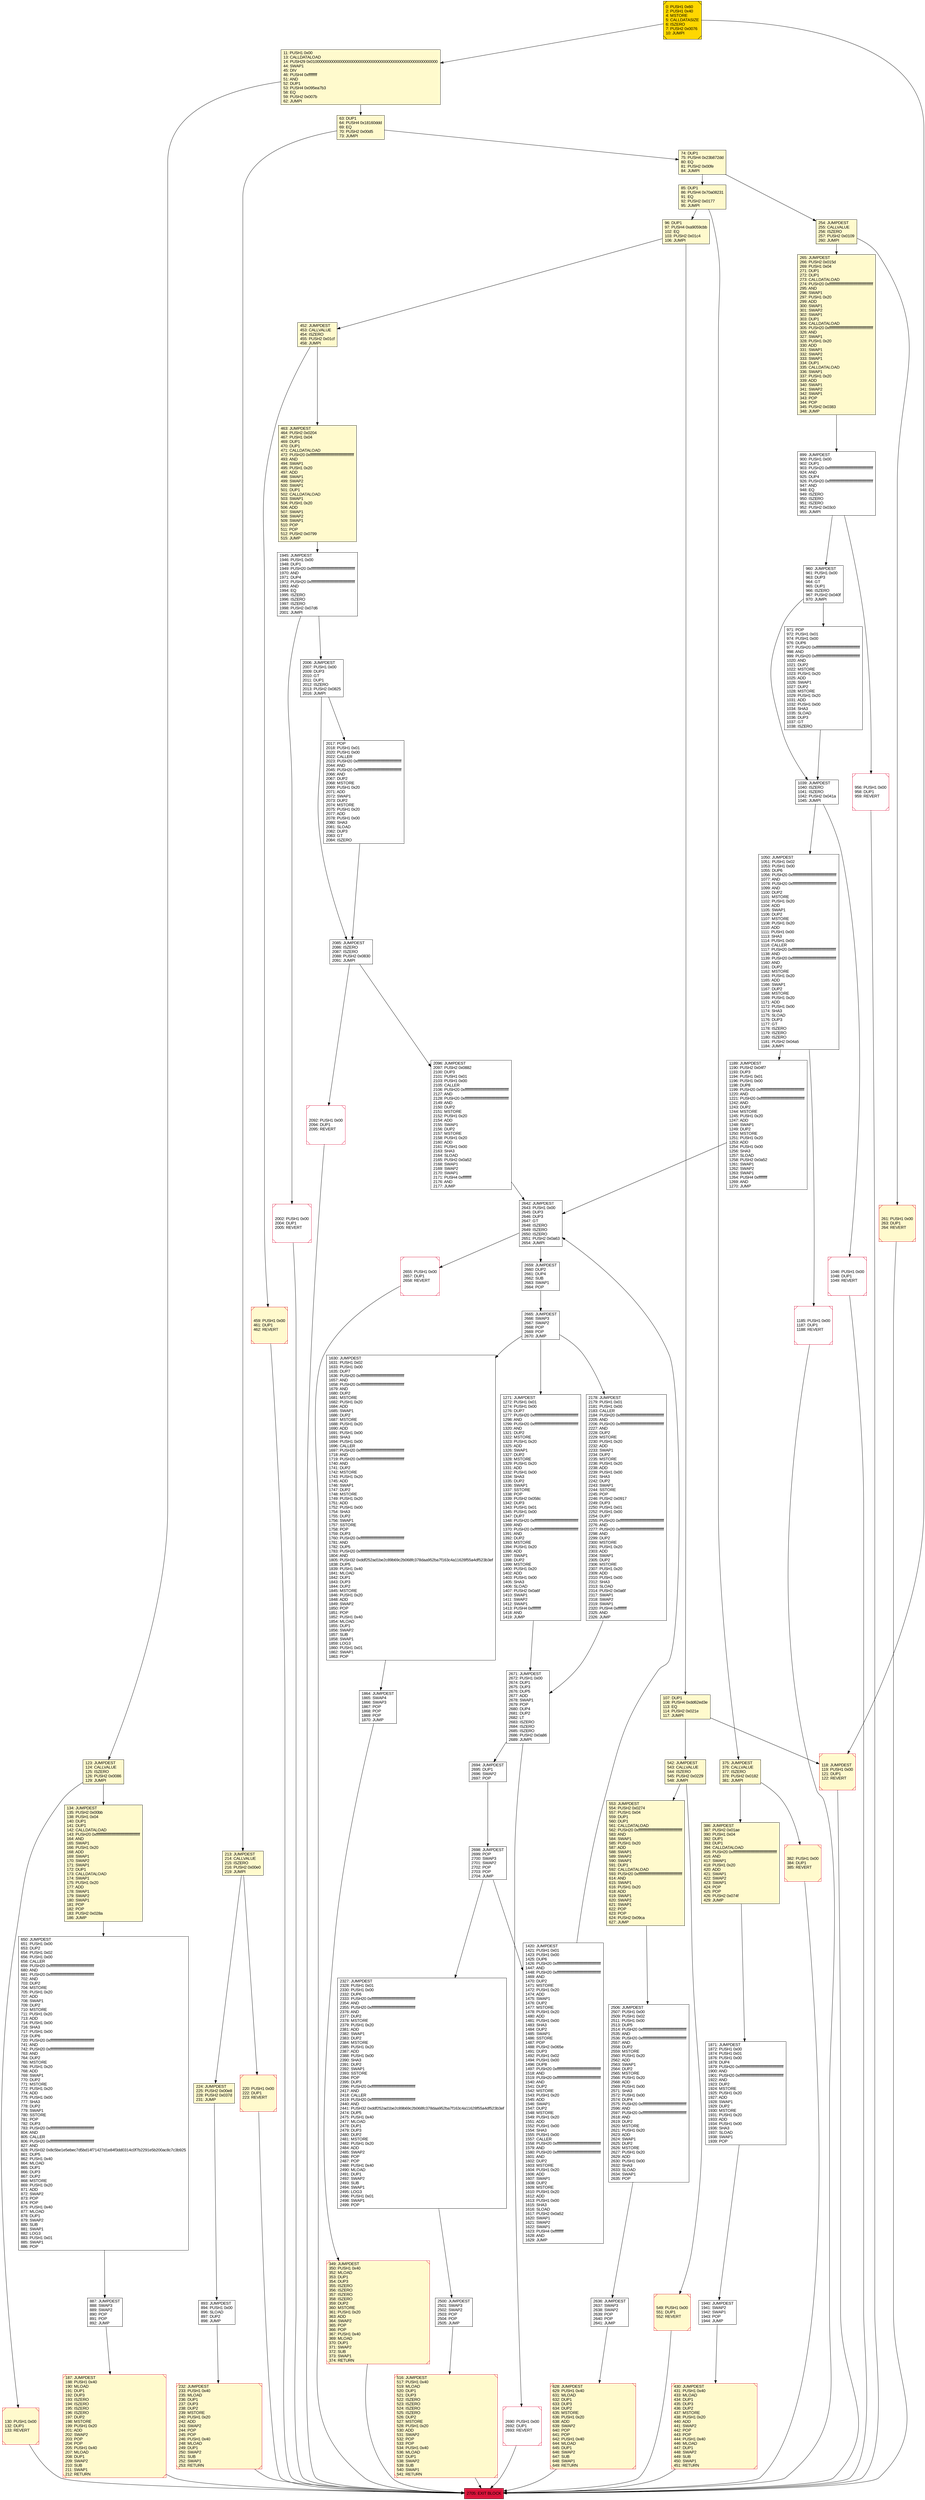 digraph G {
bgcolor=transparent rankdir=UD;
node [shape=box style=filled color=black fillcolor=white fontname=arial fontcolor=black];
1185 [label="1185: PUSH1 0x00\l1187: DUP1\l1188: REVERT\l" shape=Msquare color=crimson ];
549 [label="549: PUSH1 0x00\l551: DUP1\l552: REVERT\l" fillcolor=lemonchiffon shape=Msquare color=crimson ];
1630 [label="1630: JUMPDEST\l1631: PUSH1 0x02\l1633: PUSH1 0x00\l1635: DUP7\l1636: PUSH20 0xffffffffffffffffffffffffffffffffffffffff\l1657: AND\l1658: PUSH20 0xffffffffffffffffffffffffffffffffffffffff\l1679: AND\l1680: DUP2\l1681: MSTORE\l1682: PUSH1 0x20\l1684: ADD\l1685: SWAP1\l1686: DUP2\l1687: MSTORE\l1688: PUSH1 0x20\l1690: ADD\l1691: PUSH1 0x00\l1693: SHA3\l1694: PUSH1 0x00\l1696: CALLER\l1697: PUSH20 0xffffffffffffffffffffffffffffffffffffffff\l1718: AND\l1719: PUSH20 0xffffffffffffffffffffffffffffffffffffffff\l1740: AND\l1741: DUP2\l1742: MSTORE\l1743: PUSH1 0x20\l1745: ADD\l1746: SWAP1\l1747: DUP2\l1748: MSTORE\l1749: PUSH1 0x20\l1751: ADD\l1752: PUSH1 0x00\l1754: SHA3\l1755: DUP2\l1756: SWAP1\l1757: SSTORE\l1758: POP\l1759: DUP3\l1760: PUSH20 0xffffffffffffffffffffffffffffffffffffffff\l1781: AND\l1782: DUP5\l1783: PUSH20 0xffffffffffffffffffffffffffffffffffffffff\l1804: AND\l1805: PUSH32 0xddf252ad1be2c89b69c2b068fc378daa952ba7f163c4a11628f55a4df523b3ef\l1838: DUP5\l1839: PUSH1 0x40\l1841: MLOAD\l1842: DUP1\l1843: DUP3\l1844: DUP2\l1845: MSTORE\l1846: PUSH1 0x20\l1848: ADD\l1849: SWAP2\l1850: POP\l1851: POP\l1852: PUSH1 0x40\l1854: MLOAD\l1855: DUP1\l1856: SWAP2\l1857: SUB\l1858: SWAP1\l1859: LOG3\l1860: PUSH1 0x01\l1862: SWAP1\l1863: POP\l" ];
187 [label="187: JUMPDEST\l188: PUSH1 0x40\l190: MLOAD\l191: DUP1\l192: DUP3\l193: ISZERO\l194: ISZERO\l195: ISZERO\l196: ISZERO\l197: DUP2\l198: MSTORE\l199: PUSH1 0x20\l201: ADD\l202: SWAP2\l203: POP\l204: POP\l205: PUSH1 0x40\l207: MLOAD\l208: DUP1\l209: SWAP2\l210: SUB\l211: SWAP1\l212: RETURN\l" fillcolor=lemonchiffon shape=Msquare color=crimson ];
123 [label="123: JUMPDEST\l124: CALLVALUE\l125: ISZERO\l126: PUSH2 0x0086\l129: JUMPI\l" fillcolor=lemonchiffon ];
2092 [label="2092: PUSH1 0x00\l2094: DUP1\l2095: REVERT\l" shape=Msquare color=crimson ];
2705 [label="2705: EXIT BLOCK\l" fillcolor=crimson ];
1945 [label="1945: JUMPDEST\l1946: PUSH1 0x00\l1948: DUP1\l1949: PUSH20 0xffffffffffffffffffffffffffffffffffffffff\l1970: AND\l1971: DUP4\l1972: PUSH20 0xffffffffffffffffffffffffffffffffffffffff\l1993: AND\l1994: EQ\l1995: ISZERO\l1996: ISZERO\l1997: ISZERO\l1998: PUSH2 0x07d6\l2001: JUMPI\l" ];
2178 [label="2178: JUMPDEST\l2179: PUSH1 0x01\l2181: PUSH1 0x00\l2183: CALLER\l2184: PUSH20 0xffffffffffffffffffffffffffffffffffffffff\l2205: AND\l2206: PUSH20 0xffffffffffffffffffffffffffffffffffffffff\l2227: AND\l2228: DUP2\l2229: MSTORE\l2230: PUSH1 0x20\l2232: ADD\l2233: SWAP1\l2234: DUP2\l2235: MSTORE\l2236: PUSH1 0x20\l2238: ADD\l2239: PUSH1 0x00\l2241: SHA3\l2242: DUP2\l2243: SWAP1\l2244: SSTORE\l2245: POP\l2246: PUSH2 0x0917\l2249: DUP3\l2250: PUSH1 0x01\l2252: PUSH1 0x00\l2254: DUP7\l2255: PUSH20 0xffffffffffffffffffffffffffffffffffffffff\l2276: AND\l2277: PUSH20 0xffffffffffffffffffffffffffffffffffffffff\l2298: AND\l2299: DUP2\l2300: MSTORE\l2301: PUSH1 0x20\l2303: ADD\l2304: SWAP1\l2305: DUP2\l2306: MSTORE\l2307: PUSH1 0x20\l2309: ADD\l2310: PUSH1 0x00\l2312: SHA3\l2313: SLOAD\l2314: PUSH2 0x0a6f\l2317: SWAP1\l2318: SWAP2\l2319: SWAP1\l2320: PUSH4 0xffffffff\l2325: AND\l2326: JUMP\l" ];
1871 [label="1871: JUMPDEST\l1872: PUSH1 0x00\l1874: PUSH1 0x01\l1876: PUSH1 0x00\l1878: DUP4\l1879: PUSH20 0xffffffffffffffffffffffffffffffffffffffff\l1900: AND\l1901: PUSH20 0xffffffffffffffffffffffffffffffffffffffff\l1922: AND\l1923: DUP2\l1924: MSTORE\l1925: PUSH1 0x20\l1927: ADD\l1928: SWAP1\l1929: DUP2\l1930: MSTORE\l1931: PUSH1 0x20\l1933: ADD\l1934: PUSH1 0x00\l1936: SHA3\l1937: SLOAD\l1938: SWAP1\l1939: POP\l" ];
971 [label="971: POP\l972: PUSH1 0x01\l974: PUSH1 0x00\l976: DUP6\l977: PUSH20 0xffffffffffffffffffffffffffffffffffffffff\l998: AND\l999: PUSH20 0xffffffffffffffffffffffffffffffffffffffff\l1020: AND\l1021: DUP2\l1022: MSTORE\l1023: PUSH1 0x20\l1025: ADD\l1026: SWAP1\l1027: DUP2\l1028: MSTORE\l1029: PUSH1 0x20\l1031: ADD\l1032: PUSH1 0x00\l1034: SHA3\l1035: SLOAD\l1036: DUP3\l1037: GT\l1038: ISZERO\l" ];
2327 [label="2327: JUMPDEST\l2328: PUSH1 0x01\l2330: PUSH1 0x00\l2332: DUP6\l2333: PUSH20 0xffffffffffffffffffffffffffffffffffffffff\l2354: AND\l2355: PUSH20 0xffffffffffffffffffffffffffffffffffffffff\l2376: AND\l2377: DUP2\l2378: MSTORE\l2379: PUSH1 0x20\l2381: ADD\l2382: SWAP1\l2383: DUP2\l2384: MSTORE\l2385: PUSH1 0x20\l2387: ADD\l2388: PUSH1 0x00\l2390: SHA3\l2391: DUP2\l2392: SWAP1\l2393: SSTORE\l2394: POP\l2395: DUP3\l2396: PUSH20 0xffffffffffffffffffffffffffffffffffffffff\l2417: AND\l2418: CALLER\l2419: PUSH20 0xffffffffffffffffffffffffffffffffffffffff\l2440: AND\l2441: PUSH32 0xddf252ad1be2c89b69c2b068fc378daa952ba7f163c4a11628f55a4df523b3ef\l2474: DUP5\l2475: PUSH1 0x40\l2477: MLOAD\l2478: DUP1\l2479: DUP3\l2480: DUP2\l2481: MSTORE\l2482: PUSH1 0x20\l2484: ADD\l2485: SWAP2\l2486: POP\l2487: POP\l2488: PUSH1 0x40\l2490: MLOAD\l2491: DUP1\l2492: SWAP2\l2493: SUB\l2494: SWAP1\l2495: LOG3\l2496: PUSH1 0x01\l2498: SWAP1\l2499: POP\l" ];
107 [label="107: DUP1\l108: PUSH4 0xdd62ed3e\l113: EQ\l114: PUSH2 0x021e\l117: JUMPI\l" fillcolor=lemonchiffon ];
430 [label="430: JUMPDEST\l431: PUSH1 0x40\l433: MLOAD\l434: DUP1\l435: DUP3\l436: DUP2\l437: MSTORE\l438: PUSH1 0x20\l440: ADD\l441: SWAP2\l442: POP\l443: POP\l444: PUSH1 0x40\l446: MLOAD\l447: DUP1\l448: SWAP2\l449: SUB\l450: SWAP1\l451: RETURN\l" fillcolor=lemonchiffon shape=Msquare color=crimson ];
956 [label="956: PUSH1 0x00\l958: DUP1\l959: REVERT\l" shape=Msquare color=crimson ];
1039 [label="1039: JUMPDEST\l1040: ISZERO\l1041: ISZERO\l1042: PUSH2 0x041a\l1045: JUMPI\l" ];
2096 [label="2096: JUMPDEST\l2097: PUSH2 0x0882\l2100: DUP3\l2101: PUSH1 0x01\l2103: PUSH1 0x00\l2105: CALLER\l2106: PUSH20 0xffffffffffffffffffffffffffffffffffffffff\l2127: AND\l2128: PUSH20 0xffffffffffffffffffffffffffffffffffffffff\l2149: AND\l2150: DUP2\l2151: MSTORE\l2152: PUSH1 0x20\l2154: ADD\l2155: SWAP1\l2156: DUP2\l2157: MSTORE\l2158: PUSH1 0x20\l2160: ADD\l2161: PUSH1 0x00\l2163: SHA3\l2164: SLOAD\l2165: PUSH2 0x0a52\l2168: SWAP1\l2169: SWAP2\l2170: SWAP1\l2171: PUSH4 0xffffffff\l2176: AND\l2177: JUMP\l" ];
2642 [label="2642: JUMPDEST\l2643: PUSH1 0x00\l2645: DUP3\l2646: DUP3\l2647: GT\l2648: ISZERO\l2649: ISZERO\l2650: ISZERO\l2651: PUSH2 0x0a63\l2654: JUMPI\l" ];
130 [label="130: PUSH1 0x00\l132: DUP1\l133: REVERT\l" fillcolor=lemonchiffon shape=Msquare color=crimson ];
2690 [label="2690: PUSH1 0x00\l2692: DUP1\l2693: REVERT\l" shape=Msquare color=crimson ];
261 [label="261: PUSH1 0x00\l263: DUP1\l264: REVERT\l" fillcolor=lemonchiffon shape=Msquare color=crimson ];
134 [label="134: JUMPDEST\l135: PUSH2 0x00bb\l138: PUSH1 0x04\l140: DUP1\l141: DUP1\l142: CALLDATALOAD\l143: PUSH20 0xffffffffffffffffffffffffffffffffffffffff\l164: AND\l165: SWAP1\l166: PUSH1 0x20\l168: ADD\l169: SWAP1\l170: SWAP2\l171: SWAP1\l172: DUP1\l173: CALLDATALOAD\l174: SWAP1\l175: PUSH1 0x20\l177: ADD\l178: SWAP1\l179: SWAP2\l180: SWAP1\l181: POP\l182: POP\l183: PUSH2 0x028a\l186: JUMP\l" fillcolor=lemonchiffon ];
1189 [label="1189: JUMPDEST\l1190: PUSH2 0x04f7\l1193: DUP3\l1194: PUSH1 0x01\l1196: PUSH1 0x00\l1198: DUP8\l1199: PUSH20 0xffffffffffffffffffffffffffffffffffffffff\l1220: AND\l1221: PUSH20 0xffffffffffffffffffffffffffffffffffffffff\l1242: AND\l1243: DUP2\l1244: MSTORE\l1245: PUSH1 0x20\l1247: ADD\l1248: SWAP1\l1249: DUP2\l1250: MSTORE\l1251: PUSH1 0x20\l1253: ADD\l1254: PUSH1 0x00\l1256: SHA3\l1257: SLOAD\l1258: PUSH2 0x0a52\l1261: SWAP1\l1262: SWAP2\l1263: SWAP1\l1264: PUSH4 0xffffffff\l1269: AND\l1270: JUMP\l" ];
386 [label="386: JUMPDEST\l387: PUSH2 0x01ae\l390: PUSH1 0x04\l392: DUP1\l393: DUP1\l394: CALLDATALOAD\l395: PUSH20 0xffffffffffffffffffffffffffffffffffffffff\l416: AND\l417: SWAP1\l418: PUSH1 0x20\l420: ADD\l421: SWAP1\l422: SWAP2\l423: SWAP1\l424: POP\l425: POP\l426: PUSH2 0x074f\l429: JUMP\l" fillcolor=lemonchiffon ];
650 [label="650: JUMPDEST\l651: PUSH1 0x00\l653: DUP2\l654: PUSH1 0x02\l656: PUSH1 0x00\l658: CALLER\l659: PUSH20 0xffffffffffffffffffffffffffffffffffffffff\l680: AND\l681: PUSH20 0xffffffffffffffffffffffffffffffffffffffff\l702: AND\l703: DUP2\l704: MSTORE\l705: PUSH1 0x20\l707: ADD\l708: SWAP1\l709: DUP2\l710: MSTORE\l711: PUSH1 0x20\l713: ADD\l714: PUSH1 0x00\l716: SHA3\l717: PUSH1 0x00\l719: DUP6\l720: PUSH20 0xffffffffffffffffffffffffffffffffffffffff\l741: AND\l742: PUSH20 0xffffffffffffffffffffffffffffffffffffffff\l763: AND\l764: DUP2\l765: MSTORE\l766: PUSH1 0x20\l768: ADD\l769: SWAP1\l770: DUP2\l771: MSTORE\l772: PUSH1 0x20\l774: ADD\l775: PUSH1 0x00\l777: SHA3\l778: DUP2\l779: SWAP1\l780: SSTORE\l781: POP\l782: DUP3\l783: PUSH20 0xffffffffffffffffffffffffffffffffffffffff\l804: AND\l805: CALLER\l806: PUSH20 0xffffffffffffffffffffffffffffffffffffffff\l827: AND\l828: PUSH32 0x8c5be1e5ebec7d5bd14f71427d1e84f3dd0314c0f7b2291e5b200ac8c7c3b925\l861: DUP5\l862: PUSH1 0x40\l864: MLOAD\l865: DUP1\l866: DUP3\l867: DUP2\l868: MSTORE\l869: PUSH1 0x20\l871: ADD\l872: SWAP2\l873: POP\l874: POP\l875: PUSH1 0x40\l877: MLOAD\l878: DUP1\l879: SWAP2\l880: SUB\l881: SWAP1\l882: LOG3\l883: PUSH1 0x01\l885: SWAP1\l886: POP\l" ];
2698 [label="2698: JUMPDEST\l2699: POP\l2700: SWAP3\l2701: SWAP2\l2702: POP\l2703: POP\l2704: JUMP\l" ];
2694 [label="2694: JUMPDEST\l2695: DUP1\l2696: SWAP2\l2697: POP\l" ];
2671 [label="2671: JUMPDEST\l2672: PUSH1 0x00\l2674: DUP1\l2675: DUP3\l2676: DUP5\l2677: ADD\l2678: SWAP1\l2679: POP\l2680: DUP4\l2681: DUP2\l2682: LT\l2683: ISZERO\l2684: ISZERO\l2685: ISZERO\l2686: PUSH2 0x0a86\l2689: JUMPI\l" ];
63 [label="63: DUP1\l64: PUSH4 0x18160ddd\l69: EQ\l70: PUSH2 0x00d5\l73: JUMPI\l" fillcolor=lemonchiffon ];
375 [label="375: JUMPDEST\l376: CALLVALUE\l377: ISZERO\l378: PUSH2 0x0182\l381: JUMPI\l" fillcolor=lemonchiffon ];
1046 [label="1046: PUSH1 0x00\l1048: DUP1\l1049: REVERT\l" shape=Msquare color=crimson ];
0 [label="0: PUSH1 0x60\l2: PUSH1 0x40\l4: MSTORE\l5: CALLDATASIZE\l6: ISZERO\l7: PUSH2 0x0076\l10: JUMPI\l" fillcolor=lemonchiffon shape=Msquare fillcolor=gold ];
516 [label="516: JUMPDEST\l517: PUSH1 0x40\l519: MLOAD\l520: DUP1\l521: DUP3\l522: ISZERO\l523: ISZERO\l524: ISZERO\l525: ISZERO\l526: DUP2\l527: MSTORE\l528: PUSH1 0x20\l530: ADD\l531: SWAP2\l532: POP\l533: POP\l534: PUSH1 0x40\l536: MLOAD\l537: DUP1\l538: SWAP2\l539: SUB\l540: SWAP1\l541: RETURN\l" fillcolor=lemonchiffon shape=Msquare color=crimson ];
2659 [label="2659: JUMPDEST\l2660: DUP2\l2661: DUP4\l2662: SUB\l2663: SWAP1\l2664: POP\l" ];
85 [label="85: DUP1\l86: PUSH4 0x70a08231\l91: EQ\l92: PUSH2 0x0177\l95: JUMPI\l" fillcolor=lemonchiffon ];
2085 [label="2085: JUMPDEST\l2086: ISZERO\l2087: ISZERO\l2088: PUSH2 0x0830\l2091: JUMPI\l" ];
96 [label="96: DUP1\l97: PUSH4 0xa9059cbb\l102: EQ\l103: PUSH2 0x01c4\l106: JUMPI\l" fillcolor=lemonchiffon ];
2506 [label="2506: JUMPDEST\l2507: PUSH1 0x00\l2509: PUSH1 0x02\l2511: PUSH1 0x00\l2513: DUP5\l2514: PUSH20 0xffffffffffffffffffffffffffffffffffffffff\l2535: AND\l2536: PUSH20 0xffffffffffffffffffffffffffffffffffffffff\l2557: AND\l2558: DUP2\l2559: MSTORE\l2560: PUSH1 0x20\l2562: ADD\l2563: SWAP1\l2564: DUP2\l2565: MSTORE\l2566: PUSH1 0x20\l2568: ADD\l2569: PUSH1 0x00\l2571: SHA3\l2572: PUSH1 0x00\l2574: DUP4\l2575: PUSH20 0xffffffffffffffffffffffffffffffffffffffff\l2596: AND\l2597: PUSH20 0xffffffffffffffffffffffffffffffffffffffff\l2618: AND\l2619: DUP2\l2620: MSTORE\l2621: PUSH1 0x20\l2623: ADD\l2624: SWAP1\l2625: DUP2\l2626: MSTORE\l2627: PUSH1 0x20\l2629: ADD\l2630: PUSH1 0x00\l2632: SHA3\l2633: SLOAD\l2634: SWAP1\l2635: POP\l" ];
74 [label="74: DUP1\l75: PUSH4 0x23b872dd\l80: EQ\l81: PUSH2 0x00fe\l84: JUMPI\l" fillcolor=lemonchiffon ];
628 [label="628: JUMPDEST\l629: PUSH1 0x40\l631: MLOAD\l632: DUP1\l633: DUP3\l634: DUP2\l635: MSTORE\l636: PUSH1 0x20\l638: ADD\l639: SWAP2\l640: POP\l641: POP\l642: PUSH1 0x40\l644: MLOAD\l645: DUP1\l646: SWAP2\l647: SUB\l648: SWAP1\l649: RETURN\l" fillcolor=lemonchiffon shape=Msquare color=crimson ];
899 [label="899: JUMPDEST\l900: PUSH1 0x00\l902: DUP1\l903: PUSH20 0xffffffffffffffffffffffffffffffffffffffff\l924: AND\l925: DUP4\l926: PUSH20 0xffffffffffffffffffffffffffffffffffffffff\l947: AND\l948: EQ\l949: ISZERO\l950: ISZERO\l951: ISZERO\l952: PUSH2 0x03c0\l955: JUMPI\l" ];
893 [label="893: JUMPDEST\l894: PUSH1 0x00\l896: SLOAD\l897: DUP2\l898: JUMP\l" ];
11 [label="11: PUSH1 0x00\l13: CALLDATALOAD\l14: PUSH29 0x0100000000000000000000000000000000000000000000000000000000\l44: SWAP1\l45: DIV\l46: PUSH4 0xffffffff\l51: AND\l52: DUP1\l53: PUSH4 0x095ea7b3\l58: EQ\l59: PUSH2 0x007b\l62: JUMPI\l" fillcolor=lemonchiffon ];
887 [label="887: JUMPDEST\l888: SWAP3\l889: SWAP2\l890: POP\l891: POP\l892: JUMP\l" ];
542 [label="542: JUMPDEST\l543: CALLVALUE\l544: ISZERO\l545: PUSH2 0x0229\l548: JUMPI\l" fillcolor=lemonchiffon ];
265 [label="265: JUMPDEST\l266: PUSH2 0x015d\l269: PUSH1 0x04\l271: DUP1\l272: DUP1\l273: CALLDATALOAD\l274: PUSH20 0xffffffffffffffffffffffffffffffffffffffff\l295: AND\l296: SWAP1\l297: PUSH1 0x20\l299: ADD\l300: SWAP1\l301: SWAP2\l302: SWAP1\l303: DUP1\l304: CALLDATALOAD\l305: PUSH20 0xffffffffffffffffffffffffffffffffffffffff\l326: AND\l327: SWAP1\l328: PUSH1 0x20\l330: ADD\l331: SWAP1\l332: SWAP2\l333: SWAP1\l334: DUP1\l335: CALLDATALOAD\l336: SWAP1\l337: PUSH1 0x20\l339: ADD\l340: SWAP1\l341: SWAP2\l342: SWAP1\l343: POP\l344: POP\l345: PUSH2 0x0383\l348: JUMP\l" fillcolor=lemonchiffon ];
553 [label="553: JUMPDEST\l554: PUSH2 0x0274\l557: PUSH1 0x04\l559: DUP1\l560: DUP1\l561: CALLDATALOAD\l562: PUSH20 0xffffffffffffffffffffffffffffffffffffffff\l583: AND\l584: SWAP1\l585: PUSH1 0x20\l587: ADD\l588: SWAP1\l589: SWAP2\l590: SWAP1\l591: DUP1\l592: CALLDATALOAD\l593: PUSH20 0xffffffffffffffffffffffffffffffffffffffff\l614: AND\l615: SWAP1\l616: PUSH1 0x20\l618: ADD\l619: SWAP1\l620: SWAP2\l621: SWAP1\l622: POP\l623: POP\l624: PUSH2 0x09ca\l627: JUMP\l" fillcolor=lemonchiffon ];
2665 [label="2665: JUMPDEST\l2666: SWAP3\l2667: SWAP2\l2668: POP\l2669: POP\l2670: JUMP\l" ];
224 [label="224: JUMPDEST\l225: PUSH2 0x00e8\l228: PUSH2 0x037d\l231: JUMP\l" fillcolor=lemonchiffon ];
1864 [label="1864: JUMPDEST\l1865: SWAP4\l1866: SWAP3\l1867: POP\l1868: POP\l1869: POP\l1870: JUMP\l" ];
232 [label="232: JUMPDEST\l233: PUSH1 0x40\l235: MLOAD\l236: DUP1\l237: DUP3\l238: DUP2\l239: MSTORE\l240: PUSH1 0x20\l242: ADD\l243: SWAP2\l244: POP\l245: POP\l246: PUSH1 0x40\l248: MLOAD\l249: DUP1\l250: SWAP2\l251: SUB\l252: SWAP1\l253: RETURN\l" fillcolor=lemonchiffon shape=Msquare color=crimson ];
2006 [label="2006: JUMPDEST\l2007: PUSH1 0x00\l2009: DUP3\l2010: GT\l2011: DUP1\l2012: ISZERO\l2013: PUSH2 0x0825\l2016: JUMPI\l" ];
382 [label="382: PUSH1 0x00\l384: DUP1\l385: REVERT\l" fillcolor=lemonchiffon shape=Msquare color=crimson ];
254 [label="254: JUMPDEST\l255: CALLVALUE\l256: ISZERO\l257: PUSH2 0x0109\l260: JUMPI\l" fillcolor=lemonchiffon ];
349 [label="349: JUMPDEST\l350: PUSH1 0x40\l352: MLOAD\l353: DUP1\l354: DUP3\l355: ISZERO\l356: ISZERO\l357: ISZERO\l358: ISZERO\l359: DUP2\l360: MSTORE\l361: PUSH1 0x20\l363: ADD\l364: SWAP2\l365: POP\l366: POP\l367: PUSH1 0x40\l369: MLOAD\l370: DUP1\l371: SWAP2\l372: SUB\l373: SWAP1\l374: RETURN\l" fillcolor=lemonchiffon shape=Msquare color=crimson ];
960 [label="960: JUMPDEST\l961: PUSH1 0x00\l963: DUP3\l964: GT\l965: DUP1\l966: ISZERO\l967: PUSH2 0x040f\l970: JUMPI\l" ];
1050 [label="1050: JUMPDEST\l1051: PUSH1 0x02\l1053: PUSH1 0x00\l1055: DUP6\l1056: PUSH20 0xffffffffffffffffffffffffffffffffffffffff\l1077: AND\l1078: PUSH20 0xffffffffffffffffffffffffffffffffffffffff\l1099: AND\l1100: DUP2\l1101: MSTORE\l1102: PUSH1 0x20\l1104: ADD\l1105: SWAP1\l1106: DUP2\l1107: MSTORE\l1108: PUSH1 0x20\l1110: ADD\l1111: PUSH1 0x00\l1113: SHA3\l1114: PUSH1 0x00\l1116: CALLER\l1117: PUSH20 0xffffffffffffffffffffffffffffffffffffffff\l1138: AND\l1139: PUSH20 0xffffffffffffffffffffffffffffffffffffffff\l1160: AND\l1161: DUP2\l1162: MSTORE\l1163: PUSH1 0x20\l1165: ADD\l1166: SWAP1\l1167: DUP2\l1168: MSTORE\l1169: PUSH1 0x20\l1171: ADD\l1172: PUSH1 0x00\l1174: SHA3\l1175: SLOAD\l1176: DUP3\l1177: GT\l1178: ISZERO\l1179: ISZERO\l1180: ISZERO\l1181: PUSH2 0x04a5\l1184: JUMPI\l" ];
452 [label="452: JUMPDEST\l453: CALLVALUE\l454: ISZERO\l455: PUSH2 0x01cf\l458: JUMPI\l" fillcolor=lemonchiffon ];
459 [label="459: PUSH1 0x00\l461: DUP1\l462: REVERT\l" fillcolor=lemonchiffon shape=Msquare color=crimson ];
2017 [label="2017: POP\l2018: PUSH1 0x01\l2020: PUSH1 0x00\l2022: CALLER\l2023: PUSH20 0xffffffffffffffffffffffffffffffffffffffff\l2044: AND\l2045: PUSH20 0xffffffffffffffffffffffffffffffffffffffff\l2066: AND\l2067: DUP2\l2068: MSTORE\l2069: PUSH1 0x20\l2071: ADD\l2072: SWAP1\l2073: DUP2\l2074: MSTORE\l2075: PUSH1 0x20\l2077: ADD\l2078: PUSH1 0x00\l2080: SHA3\l2081: SLOAD\l2082: DUP3\l2083: GT\l2084: ISZERO\l" ];
1940 [label="1940: JUMPDEST\l1941: SWAP2\l1942: SWAP1\l1943: POP\l1944: JUMP\l" ];
1420 [label="1420: JUMPDEST\l1421: PUSH1 0x01\l1423: PUSH1 0x00\l1425: DUP6\l1426: PUSH20 0xffffffffffffffffffffffffffffffffffffffff\l1447: AND\l1448: PUSH20 0xffffffffffffffffffffffffffffffffffffffff\l1469: AND\l1470: DUP2\l1471: MSTORE\l1472: PUSH1 0x20\l1474: ADD\l1475: SWAP1\l1476: DUP2\l1477: MSTORE\l1478: PUSH1 0x20\l1480: ADD\l1481: PUSH1 0x00\l1483: SHA3\l1484: DUP2\l1485: SWAP1\l1486: SSTORE\l1487: POP\l1488: PUSH2 0x065e\l1491: DUP3\l1492: PUSH1 0x02\l1494: PUSH1 0x00\l1496: DUP8\l1497: PUSH20 0xffffffffffffffffffffffffffffffffffffffff\l1518: AND\l1519: PUSH20 0xffffffffffffffffffffffffffffffffffffffff\l1540: AND\l1541: DUP2\l1542: MSTORE\l1543: PUSH1 0x20\l1545: ADD\l1546: SWAP1\l1547: DUP2\l1548: MSTORE\l1549: PUSH1 0x20\l1551: ADD\l1552: PUSH1 0x00\l1554: SHA3\l1555: PUSH1 0x00\l1557: CALLER\l1558: PUSH20 0xffffffffffffffffffffffffffffffffffffffff\l1579: AND\l1580: PUSH20 0xffffffffffffffffffffffffffffffffffffffff\l1601: AND\l1602: DUP2\l1603: MSTORE\l1604: PUSH1 0x20\l1606: ADD\l1607: SWAP1\l1608: DUP2\l1609: MSTORE\l1610: PUSH1 0x20\l1612: ADD\l1613: PUSH1 0x00\l1615: SHA3\l1616: SLOAD\l1617: PUSH2 0x0a52\l1620: SWAP1\l1621: SWAP2\l1622: SWAP1\l1623: PUSH4 0xffffffff\l1628: AND\l1629: JUMP\l" ];
118 [label="118: JUMPDEST\l119: PUSH1 0x00\l121: DUP1\l122: REVERT\l" fillcolor=lemonchiffon shape=Msquare color=crimson ];
2002 [label="2002: PUSH1 0x00\l2004: DUP1\l2005: REVERT\l" shape=Msquare color=crimson ];
1271 [label="1271: JUMPDEST\l1272: PUSH1 0x01\l1274: PUSH1 0x00\l1276: DUP7\l1277: PUSH20 0xffffffffffffffffffffffffffffffffffffffff\l1298: AND\l1299: PUSH20 0xffffffffffffffffffffffffffffffffffffffff\l1320: AND\l1321: DUP2\l1322: MSTORE\l1323: PUSH1 0x20\l1325: ADD\l1326: SWAP1\l1327: DUP2\l1328: MSTORE\l1329: PUSH1 0x20\l1331: ADD\l1332: PUSH1 0x00\l1334: SHA3\l1335: DUP2\l1336: SWAP1\l1337: SSTORE\l1338: POP\l1339: PUSH2 0x058c\l1342: DUP3\l1343: PUSH1 0x01\l1345: PUSH1 0x00\l1347: DUP7\l1348: PUSH20 0xffffffffffffffffffffffffffffffffffffffff\l1369: AND\l1370: PUSH20 0xffffffffffffffffffffffffffffffffffffffff\l1391: AND\l1392: DUP2\l1393: MSTORE\l1394: PUSH1 0x20\l1396: ADD\l1397: SWAP1\l1398: DUP2\l1399: MSTORE\l1400: PUSH1 0x20\l1402: ADD\l1403: PUSH1 0x00\l1405: SHA3\l1406: SLOAD\l1407: PUSH2 0x0a6f\l1410: SWAP1\l1411: SWAP2\l1412: SWAP1\l1413: PUSH4 0xffffffff\l1418: AND\l1419: JUMP\l" ];
2636 [label="2636: JUMPDEST\l2637: SWAP3\l2638: SWAP2\l2639: POP\l2640: POP\l2641: JUMP\l" ];
463 [label="463: JUMPDEST\l464: PUSH2 0x0204\l467: PUSH1 0x04\l469: DUP1\l470: DUP1\l471: CALLDATALOAD\l472: PUSH20 0xffffffffffffffffffffffffffffffffffffffff\l493: AND\l494: SWAP1\l495: PUSH1 0x20\l497: ADD\l498: SWAP1\l499: SWAP2\l500: SWAP1\l501: DUP1\l502: CALLDATALOAD\l503: SWAP1\l504: PUSH1 0x20\l506: ADD\l507: SWAP1\l508: SWAP2\l509: SWAP1\l510: POP\l511: POP\l512: PUSH2 0x0799\l515: JUMP\l" fillcolor=lemonchiffon ];
2500 [label="2500: JUMPDEST\l2501: SWAP3\l2502: SWAP2\l2503: POP\l2504: POP\l2505: JUMP\l" ];
220 [label="220: PUSH1 0x00\l222: DUP1\l223: REVERT\l" fillcolor=lemonchiffon shape=Msquare color=crimson ];
213 [label="213: JUMPDEST\l214: CALLVALUE\l215: ISZERO\l216: PUSH2 0x00e0\l219: JUMPI\l" fillcolor=lemonchiffon ];
2655 [label="2655: PUSH1 0x00\l2657: DUP1\l2658: REVERT\l" shape=Msquare color=crimson ];
542 -> 553;
971 -> 1039;
452 -> 459;
213 -> 220;
2096 -> 2642;
2671 -> 2694;
85 -> 375;
430 -> 2705;
956 -> 2705;
134 -> 650;
375 -> 386;
452 -> 463;
1185 -> 2705;
553 -> 2506;
549 -> 2705;
187 -> 2705;
893 -> 232;
2671 -> 2690;
224 -> 893;
265 -> 899;
2092 -> 2705;
2694 -> 2698;
2085 -> 2096;
2178 -> 2671;
2642 -> 2659;
2665 -> 1271;
74 -> 254;
1046 -> 2705;
123 -> 130;
516 -> 2705;
213 -> 224;
899 -> 960;
1039 -> 1046;
96 -> 452;
123 -> 134;
2698 -> 2327;
254 -> 265;
2506 -> 2636;
130 -> 2705;
2085 -> 2092;
2690 -> 2705;
2006 -> 2017;
2636 -> 628;
261 -> 2705;
1189 -> 2642;
1864 -> 349;
386 -> 1871;
1271 -> 2671;
1050 -> 1189;
11 -> 123;
254 -> 261;
2500 -> 516;
2665 -> 2178;
887 -> 187;
232 -> 2705;
0 -> 118;
63 -> 213;
107 -> 542;
382 -> 2705;
1945 -> 2006;
2017 -> 2085;
542 -> 549;
899 -> 956;
2665 -> 1630;
628 -> 2705;
2698 -> 1420;
96 -> 107;
1630 -> 1864;
1945 -> 2002;
2327 -> 2500;
2642 -> 2655;
118 -> 2705;
2002 -> 2705;
2006 -> 2085;
650 -> 887;
1050 -> 1185;
375 -> 382;
1871 -> 1940;
463 -> 1945;
2659 -> 2665;
220 -> 2705;
1940 -> 430;
107 -> 118;
1420 -> 2642;
2655 -> 2705;
349 -> 2705;
63 -> 74;
0 -> 11;
1039 -> 1050;
11 -> 63;
74 -> 85;
459 -> 2705;
85 -> 96;
960 -> 1039;
960 -> 971;
}